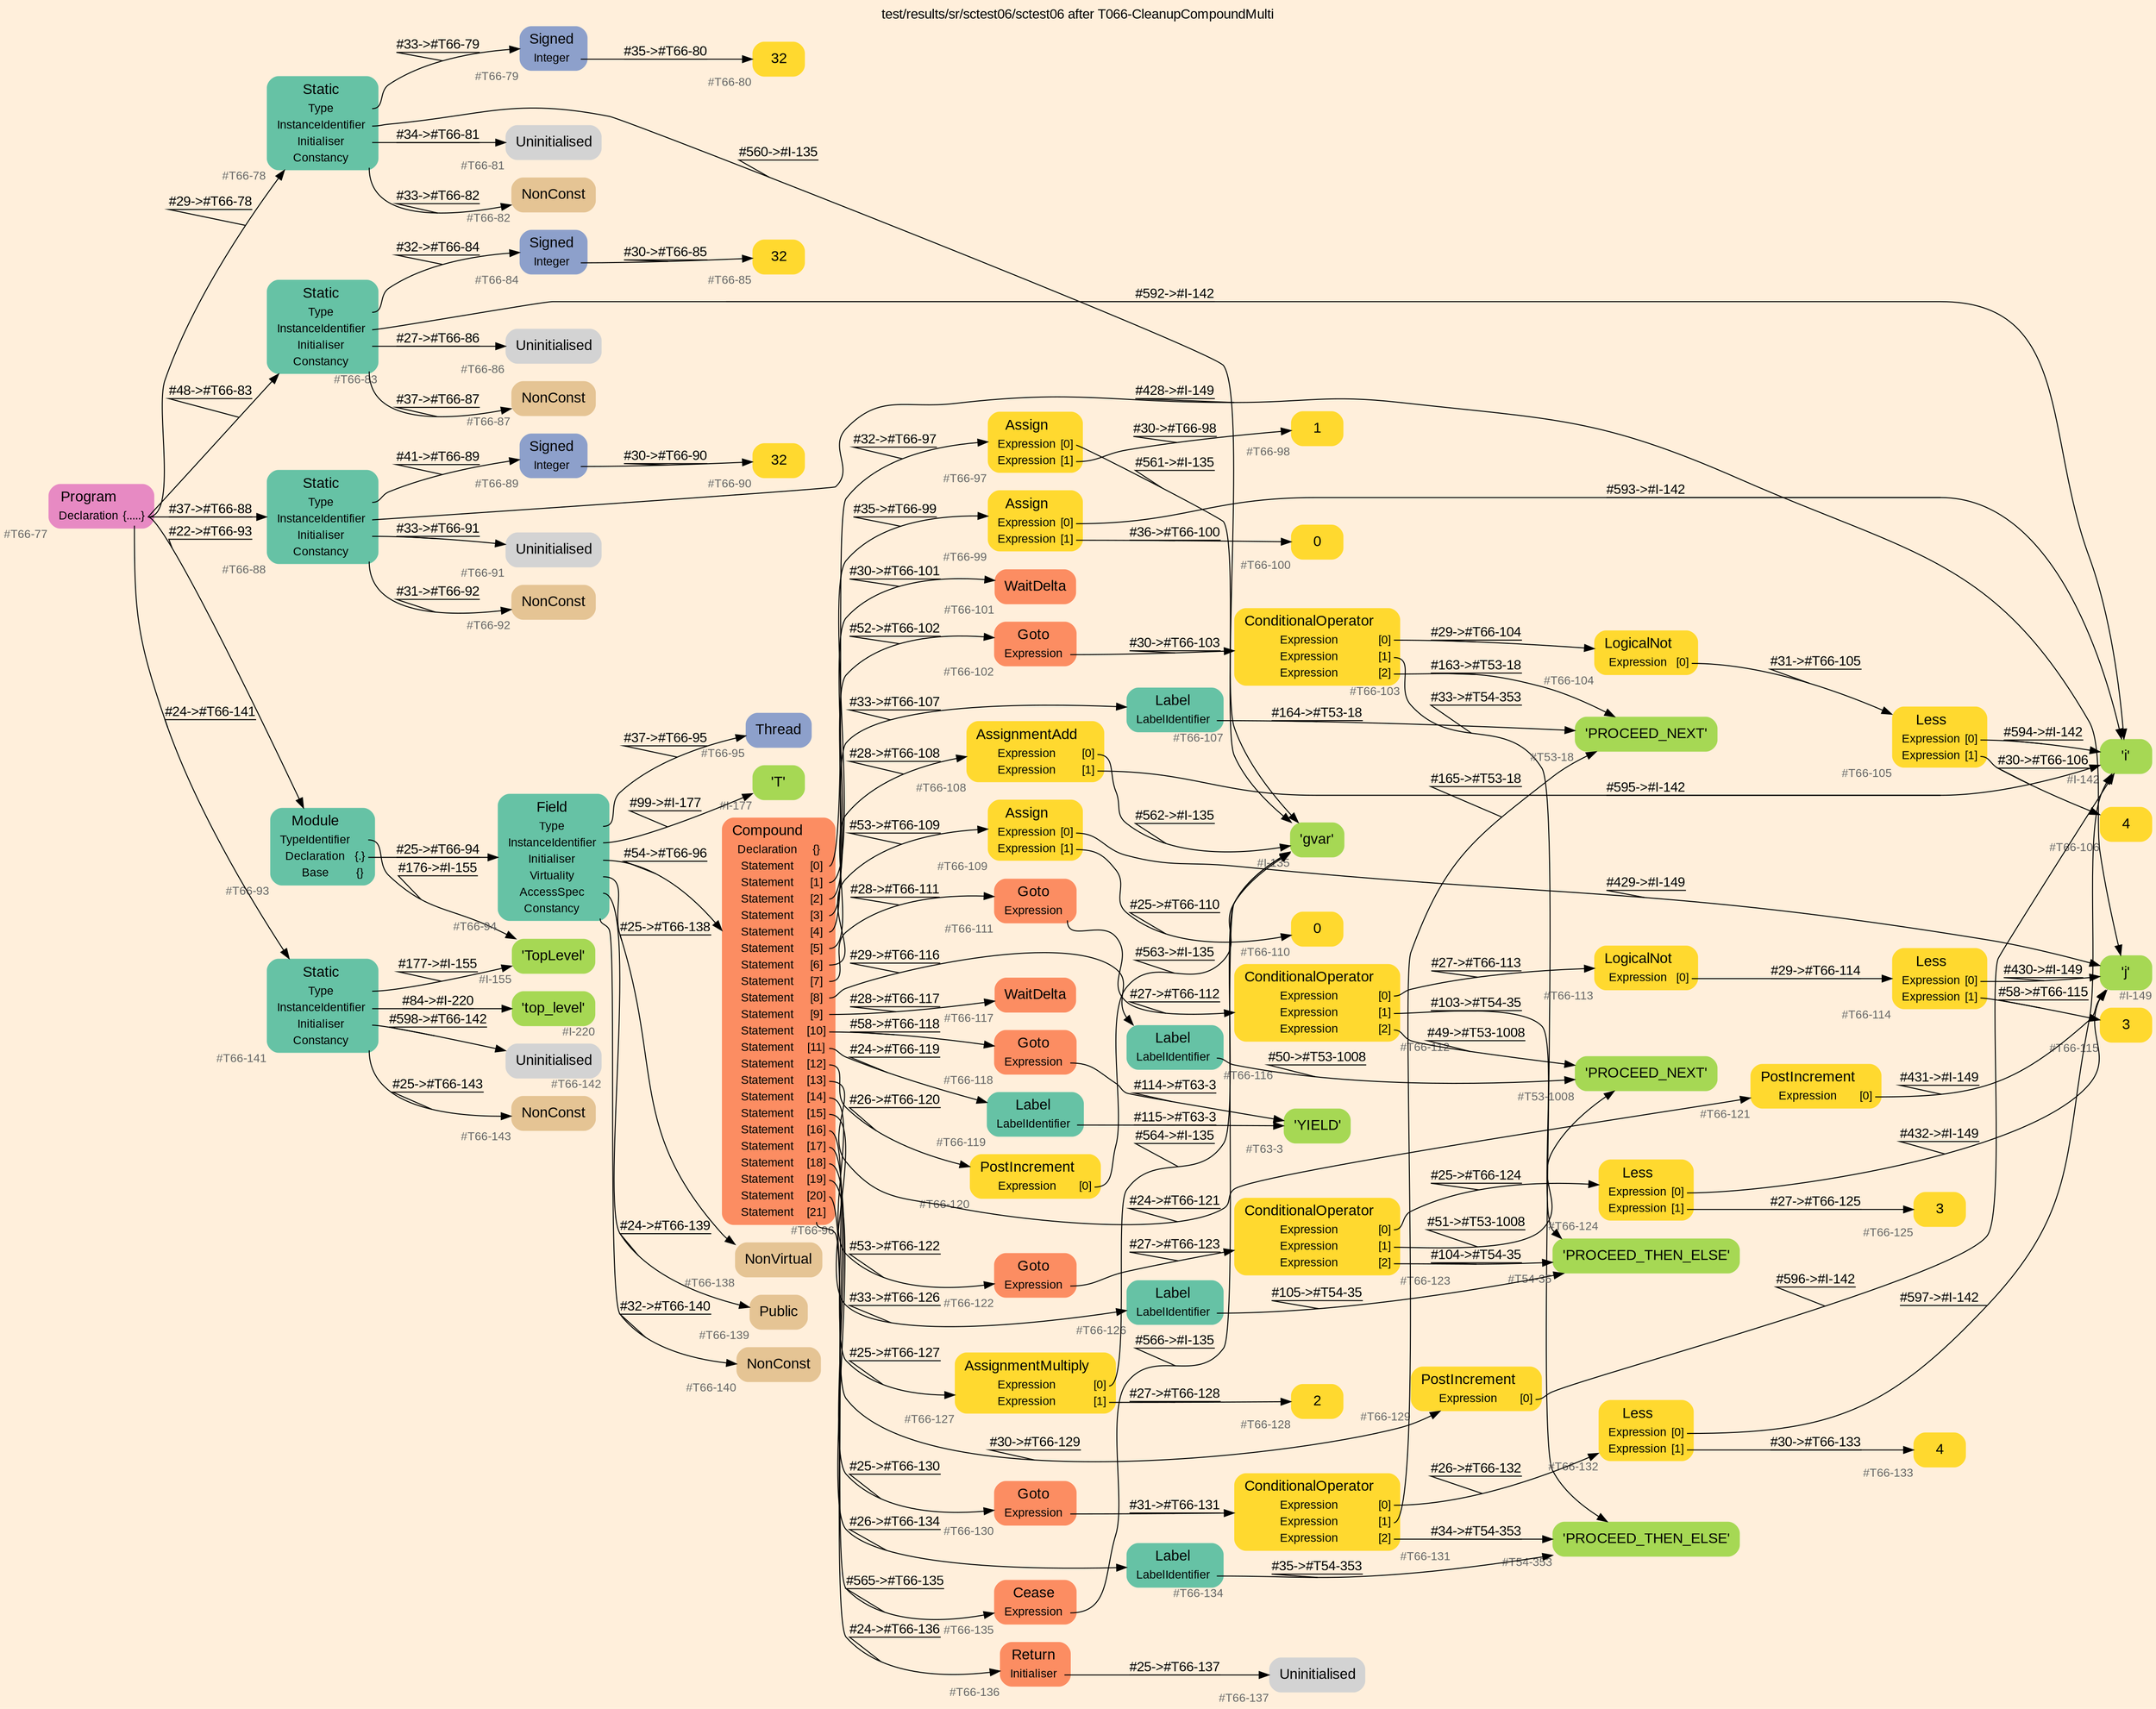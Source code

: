 digraph "test/results/sr/sctest06/sctest06 after T066-CleanupCompoundMulti" {
label = "test/results/sr/sctest06/sctest06 after T066-CleanupCompoundMulti"
labelloc = t
graph [
    rankdir = "LR"
    ranksep = 0.3
    bgcolor = antiquewhite1
    color = black
    fontcolor = black
    fontname = "Arial"
];
node [
    fontname = "Arial"
];
edge [
    fontname = "Arial"
];

// -------------------- node figure --------------------
// -------- block #T66-77 ----------
"#T66-77" [
    fillcolor = "/set28/4"
    xlabel = "#T66-77"
    fontsize = "12"
    fontcolor = grey40
    shape = "plaintext"
    label = <<TABLE BORDER="0" CELLBORDER="0" CELLSPACING="0">
     <TR><TD><FONT COLOR="black" POINT-SIZE="15">Program</FONT></TD></TR>
     <TR><TD><FONT COLOR="black" POINT-SIZE="12">Declaration</FONT></TD><TD PORT="port0"><FONT COLOR="black" POINT-SIZE="12">{.....}</FONT></TD></TR>
    </TABLE>>
    style = "rounded,filled"
];

// -------- block #T66-78 ----------
"#T66-78" [
    fillcolor = "/set28/1"
    xlabel = "#T66-78"
    fontsize = "12"
    fontcolor = grey40
    shape = "plaintext"
    label = <<TABLE BORDER="0" CELLBORDER="0" CELLSPACING="0">
     <TR><TD><FONT COLOR="black" POINT-SIZE="15">Static</FONT></TD></TR>
     <TR><TD><FONT COLOR="black" POINT-SIZE="12">Type</FONT></TD><TD PORT="port0"></TD></TR>
     <TR><TD><FONT COLOR="black" POINT-SIZE="12">InstanceIdentifier</FONT></TD><TD PORT="port1"></TD></TR>
     <TR><TD><FONT COLOR="black" POINT-SIZE="12">Initialiser</FONT></TD><TD PORT="port2"></TD></TR>
     <TR><TD><FONT COLOR="black" POINT-SIZE="12">Constancy</FONT></TD><TD PORT="port3"></TD></TR>
    </TABLE>>
    style = "rounded,filled"
];

// -------- block #T66-79 ----------
"#T66-79" [
    fillcolor = "/set28/3"
    xlabel = "#T66-79"
    fontsize = "12"
    fontcolor = grey40
    shape = "plaintext"
    label = <<TABLE BORDER="0" CELLBORDER="0" CELLSPACING="0">
     <TR><TD><FONT COLOR="black" POINT-SIZE="15">Signed</FONT></TD></TR>
     <TR><TD><FONT COLOR="black" POINT-SIZE="12">Integer</FONT></TD><TD PORT="port0"></TD></TR>
    </TABLE>>
    style = "rounded,filled"
];

// -------- block #T66-80 ----------
"#T66-80" [
    fillcolor = "/set28/6"
    xlabel = "#T66-80"
    fontsize = "12"
    fontcolor = grey40
    shape = "plaintext"
    label = <<TABLE BORDER="0" CELLBORDER="0" CELLSPACING="0">
     <TR><TD><FONT COLOR="black" POINT-SIZE="15">32</FONT></TD></TR>
    </TABLE>>
    style = "rounded,filled"
];

// -------- block #I-135 ----------
"#I-135" [
    fillcolor = "/set28/5"
    xlabel = "#I-135"
    fontsize = "12"
    fontcolor = grey40
    shape = "plaintext"
    label = <<TABLE BORDER="0" CELLBORDER="0" CELLSPACING="0">
     <TR><TD><FONT COLOR="black" POINT-SIZE="15">'gvar'</FONT></TD></TR>
    </TABLE>>
    style = "rounded,filled"
];

// -------- block #T66-81 ----------
"#T66-81" [
    xlabel = "#T66-81"
    fontsize = "12"
    fontcolor = grey40
    shape = "plaintext"
    label = <<TABLE BORDER="0" CELLBORDER="0" CELLSPACING="0">
     <TR><TD><FONT COLOR="black" POINT-SIZE="15">Uninitialised</FONT></TD></TR>
    </TABLE>>
    style = "rounded,filled"
];

// -------- block #T66-82 ----------
"#T66-82" [
    fillcolor = "/set28/7"
    xlabel = "#T66-82"
    fontsize = "12"
    fontcolor = grey40
    shape = "plaintext"
    label = <<TABLE BORDER="0" CELLBORDER="0" CELLSPACING="0">
     <TR><TD><FONT COLOR="black" POINT-SIZE="15">NonConst</FONT></TD></TR>
    </TABLE>>
    style = "rounded,filled"
];

// -------- block #T66-83 ----------
"#T66-83" [
    fillcolor = "/set28/1"
    xlabel = "#T66-83"
    fontsize = "12"
    fontcolor = grey40
    shape = "plaintext"
    label = <<TABLE BORDER="0" CELLBORDER="0" CELLSPACING="0">
     <TR><TD><FONT COLOR="black" POINT-SIZE="15">Static</FONT></TD></TR>
     <TR><TD><FONT COLOR="black" POINT-SIZE="12">Type</FONT></TD><TD PORT="port0"></TD></TR>
     <TR><TD><FONT COLOR="black" POINT-SIZE="12">InstanceIdentifier</FONT></TD><TD PORT="port1"></TD></TR>
     <TR><TD><FONT COLOR="black" POINT-SIZE="12">Initialiser</FONT></TD><TD PORT="port2"></TD></TR>
     <TR><TD><FONT COLOR="black" POINT-SIZE="12">Constancy</FONT></TD><TD PORT="port3"></TD></TR>
    </TABLE>>
    style = "rounded,filled"
];

// -------- block #T66-84 ----------
"#T66-84" [
    fillcolor = "/set28/3"
    xlabel = "#T66-84"
    fontsize = "12"
    fontcolor = grey40
    shape = "plaintext"
    label = <<TABLE BORDER="0" CELLBORDER="0" CELLSPACING="0">
     <TR><TD><FONT COLOR="black" POINT-SIZE="15">Signed</FONT></TD></TR>
     <TR><TD><FONT COLOR="black" POINT-SIZE="12">Integer</FONT></TD><TD PORT="port0"></TD></TR>
    </TABLE>>
    style = "rounded,filled"
];

// -------- block #T66-85 ----------
"#T66-85" [
    fillcolor = "/set28/6"
    xlabel = "#T66-85"
    fontsize = "12"
    fontcolor = grey40
    shape = "plaintext"
    label = <<TABLE BORDER="0" CELLBORDER="0" CELLSPACING="0">
     <TR><TD><FONT COLOR="black" POINT-SIZE="15">32</FONT></TD></TR>
    </TABLE>>
    style = "rounded,filled"
];

// -------- block #I-142 ----------
"#I-142" [
    fillcolor = "/set28/5"
    xlabel = "#I-142"
    fontsize = "12"
    fontcolor = grey40
    shape = "plaintext"
    label = <<TABLE BORDER="0" CELLBORDER="0" CELLSPACING="0">
     <TR><TD><FONT COLOR="black" POINT-SIZE="15">'i'</FONT></TD></TR>
    </TABLE>>
    style = "rounded,filled"
];

// -------- block #T66-86 ----------
"#T66-86" [
    xlabel = "#T66-86"
    fontsize = "12"
    fontcolor = grey40
    shape = "plaintext"
    label = <<TABLE BORDER="0" CELLBORDER="0" CELLSPACING="0">
     <TR><TD><FONT COLOR="black" POINT-SIZE="15">Uninitialised</FONT></TD></TR>
    </TABLE>>
    style = "rounded,filled"
];

// -------- block #T66-87 ----------
"#T66-87" [
    fillcolor = "/set28/7"
    xlabel = "#T66-87"
    fontsize = "12"
    fontcolor = grey40
    shape = "plaintext"
    label = <<TABLE BORDER="0" CELLBORDER="0" CELLSPACING="0">
     <TR><TD><FONT COLOR="black" POINT-SIZE="15">NonConst</FONT></TD></TR>
    </TABLE>>
    style = "rounded,filled"
];

// -------- block #T66-88 ----------
"#T66-88" [
    fillcolor = "/set28/1"
    xlabel = "#T66-88"
    fontsize = "12"
    fontcolor = grey40
    shape = "plaintext"
    label = <<TABLE BORDER="0" CELLBORDER="0" CELLSPACING="0">
     <TR><TD><FONT COLOR="black" POINT-SIZE="15">Static</FONT></TD></TR>
     <TR><TD><FONT COLOR="black" POINT-SIZE="12">Type</FONT></TD><TD PORT="port0"></TD></TR>
     <TR><TD><FONT COLOR="black" POINT-SIZE="12">InstanceIdentifier</FONT></TD><TD PORT="port1"></TD></TR>
     <TR><TD><FONT COLOR="black" POINT-SIZE="12">Initialiser</FONT></TD><TD PORT="port2"></TD></TR>
     <TR><TD><FONT COLOR="black" POINT-SIZE="12">Constancy</FONT></TD><TD PORT="port3"></TD></TR>
    </TABLE>>
    style = "rounded,filled"
];

// -------- block #T66-89 ----------
"#T66-89" [
    fillcolor = "/set28/3"
    xlabel = "#T66-89"
    fontsize = "12"
    fontcolor = grey40
    shape = "plaintext"
    label = <<TABLE BORDER="0" CELLBORDER="0" CELLSPACING="0">
     <TR><TD><FONT COLOR="black" POINT-SIZE="15">Signed</FONT></TD></TR>
     <TR><TD><FONT COLOR="black" POINT-SIZE="12">Integer</FONT></TD><TD PORT="port0"></TD></TR>
    </TABLE>>
    style = "rounded,filled"
];

// -------- block #T66-90 ----------
"#T66-90" [
    fillcolor = "/set28/6"
    xlabel = "#T66-90"
    fontsize = "12"
    fontcolor = grey40
    shape = "plaintext"
    label = <<TABLE BORDER="0" CELLBORDER="0" CELLSPACING="0">
     <TR><TD><FONT COLOR="black" POINT-SIZE="15">32</FONT></TD></TR>
    </TABLE>>
    style = "rounded,filled"
];

// -------- block #I-149 ----------
"#I-149" [
    fillcolor = "/set28/5"
    xlabel = "#I-149"
    fontsize = "12"
    fontcolor = grey40
    shape = "plaintext"
    label = <<TABLE BORDER="0" CELLBORDER="0" CELLSPACING="0">
     <TR><TD><FONT COLOR="black" POINT-SIZE="15">'j'</FONT></TD></TR>
    </TABLE>>
    style = "rounded,filled"
];

// -------- block #T66-91 ----------
"#T66-91" [
    xlabel = "#T66-91"
    fontsize = "12"
    fontcolor = grey40
    shape = "plaintext"
    label = <<TABLE BORDER="0" CELLBORDER="0" CELLSPACING="0">
     <TR><TD><FONT COLOR="black" POINT-SIZE="15">Uninitialised</FONT></TD></TR>
    </TABLE>>
    style = "rounded,filled"
];

// -------- block #T66-92 ----------
"#T66-92" [
    fillcolor = "/set28/7"
    xlabel = "#T66-92"
    fontsize = "12"
    fontcolor = grey40
    shape = "plaintext"
    label = <<TABLE BORDER="0" CELLBORDER="0" CELLSPACING="0">
     <TR><TD><FONT COLOR="black" POINT-SIZE="15">NonConst</FONT></TD></TR>
    </TABLE>>
    style = "rounded,filled"
];

// -------- block #T66-93 ----------
"#T66-93" [
    fillcolor = "/set28/1"
    xlabel = "#T66-93"
    fontsize = "12"
    fontcolor = grey40
    shape = "plaintext"
    label = <<TABLE BORDER="0" CELLBORDER="0" CELLSPACING="0">
     <TR><TD><FONT COLOR="black" POINT-SIZE="15">Module</FONT></TD></TR>
     <TR><TD><FONT COLOR="black" POINT-SIZE="12">TypeIdentifier</FONT></TD><TD PORT="port0"></TD></TR>
     <TR><TD><FONT COLOR="black" POINT-SIZE="12">Declaration</FONT></TD><TD PORT="port1"><FONT COLOR="black" POINT-SIZE="12">{.}</FONT></TD></TR>
     <TR><TD><FONT COLOR="black" POINT-SIZE="12">Base</FONT></TD><TD PORT="port2"><FONT COLOR="black" POINT-SIZE="12">{}</FONT></TD></TR>
    </TABLE>>
    style = "rounded,filled"
];

// -------- block #I-155 ----------
"#I-155" [
    fillcolor = "/set28/5"
    xlabel = "#I-155"
    fontsize = "12"
    fontcolor = grey40
    shape = "plaintext"
    label = <<TABLE BORDER="0" CELLBORDER="0" CELLSPACING="0">
     <TR><TD><FONT COLOR="black" POINT-SIZE="15">'TopLevel'</FONT></TD></TR>
    </TABLE>>
    style = "rounded,filled"
];

// -------- block #T66-94 ----------
"#T66-94" [
    fillcolor = "/set28/1"
    xlabel = "#T66-94"
    fontsize = "12"
    fontcolor = grey40
    shape = "plaintext"
    label = <<TABLE BORDER="0" CELLBORDER="0" CELLSPACING="0">
     <TR><TD><FONT COLOR="black" POINT-SIZE="15">Field</FONT></TD></TR>
     <TR><TD><FONT COLOR="black" POINT-SIZE="12">Type</FONT></TD><TD PORT="port0"></TD></TR>
     <TR><TD><FONT COLOR="black" POINT-SIZE="12">InstanceIdentifier</FONT></TD><TD PORT="port1"></TD></TR>
     <TR><TD><FONT COLOR="black" POINT-SIZE="12">Initialiser</FONT></TD><TD PORT="port2"></TD></TR>
     <TR><TD><FONT COLOR="black" POINT-SIZE="12">Virtuality</FONT></TD><TD PORT="port3"></TD></TR>
     <TR><TD><FONT COLOR="black" POINT-SIZE="12">AccessSpec</FONT></TD><TD PORT="port4"></TD></TR>
     <TR><TD><FONT COLOR="black" POINT-SIZE="12">Constancy</FONT></TD><TD PORT="port5"></TD></TR>
    </TABLE>>
    style = "rounded,filled"
];

// -------- block #T66-95 ----------
"#T66-95" [
    fillcolor = "/set28/3"
    xlabel = "#T66-95"
    fontsize = "12"
    fontcolor = grey40
    shape = "plaintext"
    label = <<TABLE BORDER="0" CELLBORDER="0" CELLSPACING="0">
     <TR><TD><FONT COLOR="black" POINT-SIZE="15">Thread</FONT></TD></TR>
    </TABLE>>
    style = "rounded,filled"
];

// -------- block #I-177 ----------
"#I-177" [
    fillcolor = "/set28/5"
    xlabel = "#I-177"
    fontsize = "12"
    fontcolor = grey40
    shape = "plaintext"
    label = <<TABLE BORDER="0" CELLBORDER="0" CELLSPACING="0">
     <TR><TD><FONT COLOR="black" POINT-SIZE="15">'T'</FONT></TD></TR>
    </TABLE>>
    style = "rounded,filled"
];

// -------- block #T66-96 ----------
"#T66-96" [
    fillcolor = "/set28/2"
    xlabel = "#T66-96"
    fontsize = "12"
    fontcolor = grey40
    shape = "plaintext"
    label = <<TABLE BORDER="0" CELLBORDER="0" CELLSPACING="0">
     <TR><TD><FONT COLOR="black" POINT-SIZE="15">Compound</FONT></TD></TR>
     <TR><TD><FONT COLOR="black" POINT-SIZE="12">Declaration</FONT></TD><TD PORT="port0"><FONT COLOR="black" POINT-SIZE="12">{}</FONT></TD></TR>
     <TR><TD><FONT COLOR="black" POINT-SIZE="12">Statement</FONT></TD><TD PORT="port1"><FONT COLOR="black" POINT-SIZE="12">[0]</FONT></TD></TR>
     <TR><TD><FONT COLOR="black" POINT-SIZE="12">Statement</FONT></TD><TD PORT="port2"><FONT COLOR="black" POINT-SIZE="12">[1]</FONT></TD></TR>
     <TR><TD><FONT COLOR="black" POINT-SIZE="12">Statement</FONT></TD><TD PORT="port3"><FONT COLOR="black" POINT-SIZE="12">[2]</FONT></TD></TR>
     <TR><TD><FONT COLOR="black" POINT-SIZE="12">Statement</FONT></TD><TD PORT="port4"><FONT COLOR="black" POINT-SIZE="12">[3]</FONT></TD></TR>
     <TR><TD><FONT COLOR="black" POINT-SIZE="12">Statement</FONT></TD><TD PORT="port5"><FONT COLOR="black" POINT-SIZE="12">[4]</FONT></TD></TR>
     <TR><TD><FONT COLOR="black" POINT-SIZE="12">Statement</FONT></TD><TD PORT="port6"><FONT COLOR="black" POINT-SIZE="12">[5]</FONT></TD></TR>
     <TR><TD><FONT COLOR="black" POINT-SIZE="12">Statement</FONT></TD><TD PORT="port7"><FONT COLOR="black" POINT-SIZE="12">[6]</FONT></TD></TR>
     <TR><TD><FONT COLOR="black" POINT-SIZE="12">Statement</FONT></TD><TD PORT="port8"><FONT COLOR="black" POINT-SIZE="12">[7]</FONT></TD></TR>
     <TR><TD><FONT COLOR="black" POINT-SIZE="12">Statement</FONT></TD><TD PORT="port9"><FONT COLOR="black" POINT-SIZE="12">[8]</FONT></TD></TR>
     <TR><TD><FONT COLOR="black" POINT-SIZE="12">Statement</FONT></TD><TD PORT="port10"><FONT COLOR="black" POINT-SIZE="12">[9]</FONT></TD></TR>
     <TR><TD><FONT COLOR="black" POINT-SIZE="12">Statement</FONT></TD><TD PORT="port11"><FONT COLOR="black" POINT-SIZE="12">[10]</FONT></TD></TR>
     <TR><TD><FONT COLOR="black" POINT-SIZE="12">Statement</FONT></TD><TD PORT="port12"><FONT COLOR="black" POINT-SIZE="12">[11]</FONT></TD></TR>
     <TR><TD><FONT COLOR="black" POINT-SIZE="12">Statement</FONT></TD><TD PORT="port13"><FONT COLOR="black" POINT-SIZE="12">[12]</FONT></TD></TR>
     <TR><TD><FONT COLOR="black" POINT-SIZE="12">Statement</FONT></TD><TD PORT="port14"><FONT COLOR="black" POINT-SIZE="12">[13]</FONT></TD></TR>
     <TR><TD><FONT COLOR="black" POINT-SIZE="12">Statement</FONT></TD><TD PORT="port15"><FONT COLOR="black" POINT-SIZE="12">[14]</FONT></TD></TR>
     <TR><TD><FONT COLOR="black" POINT-SIZE="12">Statement</FONT></TD><TD PORT="port16"><FONT COLOR="black" POINT-SIZE="12">[15]</FONT></TD></TR>
     <TR><TD><FONT COLOR="black" POINT-SIZE="12">Statement</FONT></TD><TD PORT="port17"><FONT COLOR="black" POINT-SIZE="12">[16]</FONT></TD></TR>
     <TR><TD><FONT COLOR="black" POINT-SIZE="12">Statement</FONT></TD><TD PORT="port18"><FONT COLOR="black" POINT-SIZE="12">[17]</FONT></TD></TR>
     <TR><TD><FONT COLOR="black" POINT-SIZE="12">Statement</FONT></TD><TD PORT="port19"><FONT COLOR="black" POINT-SIZE="12">[18]</FONT></TD></TR>
     <TR><TD><FONT COLOR="black" POINT-SIZE="12">Statement</FONT></TD><TD PORT="port20"><FONT COLOR="black" POINT-SIZE="12">[19]</FONT></TD></TR>
     <TR><TD><FONT COLOR="black" POINT-SIZE="12">Statement</FONT></TD><TD PORT="port21"><FONT COLOR="black" POINT-SIZE="12">[20]</FONT></TD></TR>
     <TR><TD><FONT COLOR="black" POINT-SIZE="12">Statement</FONT></TD><TD PORT="port22"><FONT COLOR="black" POINT-SIZE="12">[21]</FONT></TD></TR>
    </TABLE>>
    style = "rounded,filled"
];

// -------- block #T66-97 ----------
"#T66-97" [
    fillcolor = "/set28/6"
    xlabel = "#T66-97"
    fontsize = "12"
    fontcolor = grey40
    shape = "plaintext"
    label = <<TABLE BORDER="0" CELLBORDER="0" CELLSPACING="0">
     <TR><TD><FONT COLOR="black" POINT-SIZE="15">Assign</FONT></TD></TR>
     <TR><TD><FONT COLOR="black" POINT-SIZE="12">Expression</FONT></TD><TD PORT="port0"><FONT COLOR="black" POINT-SIZE="12">[0]</FONT></TD></TR>
     <TR><TD><FONT COLOR="black" POINT-SIZE="12">Expression</FONT></TD><TD PORT="port1"><FONT COLOR="black" POINT-SIZE="12">[1]</FONT></TD></TR>
    </TABLE>>
    style = "rounded,filled"
];

// -------- block #T66-98 ----------
"#T66-98" [
    fillcolor = "/set28/6"
    xlabel = "#T66-98"
    fontsize = "12"
    fontcolor = grey40
    shape = "plaintext"
    label = <<TABLE BORDER="0" CELLBORDER="0" CELLSPACING="0">
     <TR><TD><FONT COLOR="black" POINT-SIZE="15">1</FONT></TD></TR>
    </TABLE>>
    style = "rounded,filled"
];

// -------- block #T66-99 ----------
"#T66-99" [
    fillcolor = "/set28/6"
    xlabel = "#T66-99"
    fontsize = "12"
    fontcolor = grey40
    shape = "plaintext"
    label = <<TABLE BORDER="0" CELLBORDER="0" CELLSPACING="0">
     <TR><TD><FONT COLOR="black" POINT-SIZE="15">Assign</FONT></TD></TR>
     <TR><TD><FONT COLOR="black" POINT-SIZE="12">Expression</FONT></TD><TD PORT="port0"><FONT COLOR="black" POINT-SIZE="12">[0]</FONT></TD></TR>
     <TR><TD><FONT COLOR="black" POINT-SIZE="12">Expression</FONT></TD><TD PORT="port1"><FONT COLOR="black" POINT-SIZE="12">[1]</FONT></TD></TR>
    </TABLE>>
    style = "rounded,filled"
];

// -------- block #T66-100 ----------
"#T66-100" [
    fillcolor = "/set28/6"
    xlabel = "#T66-100"
    fontsize = "12"
    fontcolor = grey40
    shape = "plaintext"
    label = <<TABLE BORDER="0" CELLBORDER="0" CELLSPACING="0">
     <TR><TD><FONT COLOR="black" POINT-SIZE="15">0</FONT></TD></TR>
    </TABLE>>
    style = "rounded,filled"
];

// -------- block #T66-101 ----------
"#T66-101" [
    fillcolor = "/set28/2"
    xlabel = "#T66-101"
    fontsize = "12"
    fontcolor = grey40
    shape = "plaintext"
    label = <<TABLE BORDER="0" CELLBORDER="0" CELLSPACING="0">
     <TR><TD><FONT COLOR="black" POINT-SIZE="15">WaitDelta</FONT></TD></TR>
    </TABLE>>
    style = "rounded,filled"
];

// -------- block #T66-102 ----------
"#T66-102" [
    fillcolor = "/set28/2"
    xlabel = "#T66-102"
    fontsize = "12"
    fontcolor = grey40
    shape = "plaintext"
    label = <<TABLE BORDER="0" CELLBORDER="0" CELLSPACING="0">
     <TR><TD><FONT COLOR="black" POINT-SIZE="15">Goto</FONT></TD></TR>
     <TR><TD><FONT COLOR="black" POINT-SIZE="12">Expression</FONT></TD><TD PORT="port0"></TD></TR>
    </TABLE>>
    style = "rounded,filled"
];

// -------- block #T66-103 ----------
"#T66-103" [
    fillcolor = "/set28/6"
    xlabel = "#T66-103"
    fontsize = "12"
    fontcolor = grey40
    shape = "plaintext"
    label = <<TABLE BORDER="0" CELLBORDER="0" CELLSPACING="0">
     <TR><TD><FONT COLOR="black" POINT-SIZE="15">ConditionalOperator</FONT></TD></TR>
     <TR><TD><FONT COLOR="black" POINT-SIZE="12">Expression</FONT></TD><TD PORT="port0"><FONT COLOR="black" POINT-SIZE="12">[0]</FONT></TD></TR>
     <TR><TD><FONT COLOR="black" POINT-SIZE="12">Expression</FONT></TD><TD PORT="port1"><FONT COLOR="black" POINT-SIZE="12">[1]</FONT></TD></TR>
     <TR><TD><FONT COLOR="black" POINT-SIZE="12">Expression</FONT></TD><TD PORT="port2"><FONT COLOR="black" POINT-SIZE="12">[2]</FONT></TD></TR>
    </TABLE>>
    style = "rounded,filled"
];

// -------- block #T66-104 ----------
"#T66-104" [
    fillcolor = "/set28/6"
    xlabel = "#T66-104"
    fontsize = "12"
    fontcolor = grey40
    shape = "plaintext"
    label = <<TABLE BORDER="0" CELLBORDER="0" CELLSPACING="0">
     <TR><TD><FONT COLOR="black" POINT-SIZE="15">LogicalNot</FONT></TD></TR>
     <TR><TD><FONT COLOR="black" POINT-SIZE="12">Expression</FONT></TD><TD PORT="port0"><FONT COLOR="black" POINT-SIZE="12">[0]</FONT></TD></TR>
    </TABLE>>
    style = "rounded,filled"
];

// -------- block #T66-105 ----------
"#T66-105" [
    fillcolor = "/set28/6"
    xlabel = "#T66-105"
    fontsize = "12"
    fontcolor = grey40
    shape = "plaintext"
    label = <<TABLE BORDER="0" CELLBORDER="0" CELLSPACING="0">
     <TR><TD><FONT COLOR="black" POINT-SIZE="15">Less</FONT></TD></TR>
     <TR><TD><FONT COLOR="black" POINT-SIZE="12">Expression</FONT></TD><TD PORT="port0"><FONT COLOR="black" POINT-SIZE="12">[0]</FONT></TD></TR>
     <TR><TD><FONT COLOR="black" POINT-SIZE="12">Expression</FONT></TD><TD PORT="port1"><FONT COLOR="black" POINT-SIZE="12">[1]</FONT></TD></TR>
    </TABLE>>
    style = "rounded,filled"
];

// -------- block #T66-106 ----------
"#T66-106" [
    fillcolor = "/set28/6"
    xlabel = "#T66-106"
    fontsize = "12"
    fontcolor = grey40
    shape = "plaintext"
    label = <<TABLE BORDER="0" CELLBORDER="0" CELLSPACING="0">
     <TR><TD><FONT COLOR="black" POINT-SIZE="15">4</FONT></TD></TR>
    </TABLE>>
    style = "rounded,filled"
];

// -------- block #T54-353 ----------
"#T54-353" [
    fillcolor = "/set28/5"
    xlabel = "#T54-353"
    fontsize = "12"
    fontcolor = grey40
    shape = "plaintext"
    label = <<TABLE BORDER="0" CELLBORDER="0" CELLSPACING="0">
     <TR><TD><FONT COLOR="black" POINT-SIZE="15">'PROCEED_THEN_ELSE'</FONT></TD></TR>
    </TABLE>>
    style = "rounded,filled"
];

// -------- block #T53-18 ----------
"#T53-18" [
    fillcolor = "/set28/5"
    xlabel = "#T53-18"
    fontsize = "12"
    fontcolor = grey40
    shape = "plaintext"
    label = <<TABLE BORDER="0" CELLBORDER="0" CELLSPACING="0">
     <TR><TD><FONT COLOR="black" POINT-SIZE="15">'PROCEED_NEXT'</FONT></TD></TR>
    </TABLE>>
    style = "rounded,filled"
];

// -------- block #T66-107 ----------
"#T66-107" [
    fillcolor = "/set28/1"
    xlabel = "#T66-107"
    fontsize = "12"
    fontcolor = grey40
    shape = "plaintext"
    label = <<TABLE BORDER="0" CELLBORDER="0" CELLSPACING="0">
     <TR><TD><FONT COLOR="black" POINT-SIZE="15">Label</FONT></TD></TR>
     <TR><TD><FONT COLOR="black" POINT-SIZE="12">LabelIdentifier</FONT></TD><TD PORT="port0"></TD></TR>
    </TABLE>>
    style = "rounded,filled"
];

// -------- block #T66-108 ----------
"#T66-108" [
    fillcolor = "/set28/6"
    xlabel = "#T66-108"
    fontsize = "12"
    fontcolor = grey40
    shape = "plaintext"
    label = <<TABLE BORDER="0" CELLBORDER="0" CELLSPACING="0">
     <TR><TD><FONT COLOR="black" POINT-SIZE="15">AssignmentAdd</FONT></TD></TR>
     <TR><TD><FONT COLOR="black" POINT-SIZE="12">Expression</FONT></TD><TD PORT="port0"><FONT COLOR="black" POINT-SIZE="12">[0]</FONT></TD></TR>
     <TR><TD><FONT COLOR="black" POINT-SIZE="12">Expression</FONT></TD><TD PORT="port1"><FONT COLOR="black" POINT-SIZE="12">[1]</FONT></TD></TR>
    </TABLE>>
    style = "rounded,filled"
];

// -------- block #T66-109 ----------
"#T66-109" [
    fillcolor = "/set28/6"
    xlabel = "#T66-109"
    fontsize = "12"
    fontcolor = grey40
    shape = "plaintext"
    label = <<TABLE BORDER="0" CELLBORDER="0" CELLSPACING="0">
     <TR><TD><FONT COLOR="black" POINT-SIZE="15">Assign</FONT></TD></TR>
     <TR><TD><FONT COLOR="black" POINT-SIZE="12">Expression</FONT></TD><TD PORT="port0"><FONT COLOR="black" POINT-SIZE="12">[0]</FONT></TD></TR>
     <TR><TD><FONT COLOR="black" POINT-SIZE="12">Expression</FONT></TD><TD PORT="port1"><FONT COLOR="black" POINT-SIZE="12">[1]</FONT></TD></TR>
    </TABLE>>
    style = "rounded,filled"
];

// -------- block #T66-110 ----------
"#T66-110" [
    fillcolor = "/set28/6"
    xlabel = "#T66-110"
    fontsize = "12"
    fontcolor = grey40
    shape = "plaintext"
    label = <<TABLE BORDER="0" CELLBORDER="0" CELLSPACING="0">
     <TR><TD><FONT COLOR="black" POINT-SIZE="15">0</FONT></TD></TR>
    </TABLE>>
    style = "rounded,filled"
];

// -------- block #T66-111 ----------
"#T66-111" [
    fillcolor = "/set28/2"
    xlabel = "#T66-111"
    fontsize = "12"
    fontcolor = grey40
    shape = "plaintext"
    label = <<TABLE BORDER="0" CELLBORDER="0" CELLSPACING="0">
     <TR><TD><FONT COLOR="black" POINT-SIZE="15">Goto</FONT></TD></TR>
     <TR><TD><FONT COLOR="black" POINT-SIZE="12">Expression</FONT></TD><TD PORT="port0"></TD></TR>
    </TABLE>>
    style = "rounded,filled"
];

// -------- block #T66-112 ----------
"#T66-112" [
    fillcolor = "/set28/6"
    xlabel = "#T66-112"
    fontsize = "12"
    fontcolor = grey40
    shape = "plaintext"
    label = <<TABLE BORDER="0" CELLBORDER="0" CELLSPACING="0">
     <TR><TD><FONT COLOR="black" POINT-SIZE="15">ConditionalOperator</FONT></TD></TR>
     <TR><TD><FONT COLOR="black" POINT-SIZE="12">Expression</FONT></TD><TD PORT="port0"><FONT COLOR="black" POINT-SIZE="12">[0]</FONT></TD></TR>
     <TR><TD><FONT COLOR="black" POINT-SIZE="12">Expression</FONT></TD><TD PORT="port1"><FONT COLOR="black" POINT-SIZE="12">[1]</FONT></TD></TR>
     <TR><TD><FONT COLOR="black" POINT-SIZE="12">Expression</FONT></TD><TD PORT="port2"><FONT COLOR="black" POINT-SIZE="12">[2]</FONT></TD></TR>
    </TABLE>>
    style = "rounded,filled"
];

// -------- block #T66-113 ----------
"#T66-113" [
    fillcolor = "/set28/6"
    xlabel = "#T66-113"
    fontsize = "12"
    fontcolor = grey40
    shape = "plaintext"
    label = <<TABLE BORDER="0" CELLBORDER="0" CELLSPACING="0">
     <TR><TD><FONT COLOR="black" POINT-SIZE="15">LogicalNot</FONT></TD></TR>
     <TR><TD><FONT COLOR="black" POINT-SIZE="12">Expression</FONT></TD><TD PORT="port0"><FONT COLOR="black" POINT-SIZE="12">[0]</FONT></TD></TR>
    </TABLE>>
    style = "rounded,filled"
];

// -------- block #T66-114 ----------
"#T66-114" [
    fillcolor = "/set28/6"
    xlabel = "#T66-114"
    fontsize = "12"
    fontcolor = grey40
    shape = "plaintext"
    label = <<TABLE BORDER="0" CELLBORDER="0" CELLSPACING="0">
     <TR><TD><FONT COLOR="black" POINT-SIZE="15">Less</FONT></TD></TR>
     <TR><TD><FONT COLOR="black" POINT-SIZE="12">Expression</FONT></TD><TD PORT="port0"><FONT COLOR="black" POINT-SIZE="12">[0]</FONT></TD></TR>
     <TR><TD><FONT COLOR="black" POINT-SIZE="12">Expression</FONT></TD><TD PORT="port1"><FONT COLOR="black" POINT-SIZE="12">[1]</FONT></TD></TR>
    </TABLE>>
    style = "rounded,filled"
];

// -------- block #T66-115 ----------
"#T66-115" [
    fillcolor = "/set28/6"
    xlabel = "#T66-115"
    fontsize = "12"
    fontcolor = grey40
    shape = "plaintext"
    label = <<TABLE BORDER="0" CELLBORDER="0" CELLSPACING="0">
     <TR><TD><FONT COLOR="black" POINT-SIZE="15">3</FONT></TD></TR>
    </TABLE>>
    style = "rounded,filled"
];

// -------- block #T54-35 ----------
"#T54-35" [
    fillcolor = "/set28/5"
    xlabel = "#T54-35"
    fontsize = "12"
    fontcolor = grey40
    shape = "plaintext"
    label = <<TABLE BORDER="0" CELLBORDER="0" CELLSPACING="0">
     <TR><TD><FONT COLOR="black" POINT-SIZE="15">'PROCEED_THEN_ELSE'</FONT></TD></TR>
    </TABLE>>
    style = "rounded,filled"
];

// -------- block #T53-1008 ----------
"#T53-1008" [
    fillcolor = "/set28/5"
    xlabel = "#T53-1008"
    fontsize = "12"
    fontcolor = grey40
    shape = "plaintext"
    label = <<TABLE BORDER="0" CELLBORDER="0" CELLSPACING="0">
     <TR><TD><FONT COLOR="black" POINT-SIZE="15">'PROCEED_NEXT'</FONT></TD></TR>
    </TABLE>>
    style = "rounded,filled"
];

// -------- block #T66-116 ----------
"#T66-116" [
    fillcolor = "/set28/1"
    xlabel = "#T66-116"
    fontsize = "12"
    fontcolor = grey40
    shape = "plaintext"
    label = <<TABLE BORDER="0" CELLBORDER="0" CELLSPACING="0">
     <TR><TD><FONT COLOR="black" POINT-SIZE="15">Label</FONT></TD></TR>
     <TR><TD><FONT COLOR="black" POINT-SIZE="12">LabelIdentifier</FONT></TD><TD PORT="port0"></TD></TR>
    </TABLE>>
    style = "rounded,filled"
];

// -------- block #T66-117 ----------
"#T66-117" [
    fillcolor = "/set28/2"
    xlabel = "#T66-117"
    fontsize = "12"
    fontcolor = grey40
    shape = "plaintext"
    label = <<TABLE BORDER="0" CELLBORDER="0" CELLSPACING="0">
     <TR><TD><FONT COLOR="black" POINT-SIZE="15">WaitDelta</FONT></TD></TR>
    </TABLE>>
    style = "rounded,filled"
];

// -------- block #T66-118 ----------
"#T66-118" [
    fillcolor = "/set28/2"
    xlabel = "#T66-118"
    fontsize = "12"
    fontcolor = grey40
    shape = "plaintext"
    label = <<TABLE BORDER="0" CELLBORDER="0" CELLSPACING="0">
     <TR><TD><FONT COLOR="black" POINT-SIZE="15">Goto</FONT></TD></TR>
     <TR><TD><FONT COLOR="black" POINT-SIZE="12">Expression</FONT></TD><TD PORT="port0"></TD></TR>
    </TABLE>>
    style = "rounded,filled"
];

// -------- block #T63-3 ----------
"#T63-3" [
    fillcolor = "/set28/5"
    xlabel = "#T63-3"
    fontsize = "12"
    fontcolor = grey40
    shape = "plaintext"
    label = <<TABLE BORDER="0" CELLBORDER="0" CELLSPACING="0">
     <TR><TD><FONT COLOR="black" POINT-SIZE="15">'YIELD'</FONT></TD></TR>
    </TABLE>>
    style = "rounded,filled"
];

// -------- block #T66-119 ----------
"#T66-119" [
    fillcolor = "/set28/1"
    xlabel = "#T66-119"
    fontsize = "12"
    fontcolor = grey40
    shape = "plaintext"
    label = <<TABLE BORDER="0" CELLBORDER="0" CELLSPACING="0">
     <TR><TD><FONT COLOR="black" POINT-SIZE="15">Label</FONT></TD></TR>
     <TR><TD><FONT COLOR="black" POINT-SIZE="12">LabelIdentifier</FONT></TD><TD PORT="port0"></TD></TR>
    </TABLE>>
    style = "rounded,filled"
];

// -------- block #T66-120 ----------
"#T66-120" [
    fillcolor = "/set28/6"
    xlabel = "#T66-120"
    fontsize = "12"
    fontcolor = grey40
    shape = "plaintext"
    label = <<TABLE BORDER="0" CELLBORDER="0" CELLSPACING="0">
     <TR><TD><FONT COLOR="black" POINT-SIZE="15">PostIncrement</FONT></TD></TR>
     <TR><TD><FONT COLOR="black" POINT-SIZE="12">Expression</FONT></TD><TD PORT="port0"><FONT COLOR="black" POINT-SIZE="12">[0]</FONT></TD></TR>
    </TABLE>>
    style = "rounded,filled"
];

// -------- block #T66-121 ----------
"#T66-121" [
    fillcolor = "/set28/6"
    xlabel = "#T66-121"
    fontsize = "12"
    fontcolor = grey40
    shape = "plaintext"
    label = <<TABLE BORDER="0" CELLBORDER="0" CELLSPACING="0">
     <TR><TD><FONT COLOR="black" POINT-SIZE="15">PostIncrement</FONT></TD></TR>
     <TR><TD><FONT COLOR="black" POINT-SIZE="12">Expression</FONT></TD><TD PORT="port0"><FONT COLOR="black" POINT-SIZE="12">[0]</FONT></TD></TR>
    </TABLE>>
    style = "rounded,filled"
];

// -------- block #T66-122 ----------
"#T66-122" [
    fillcolor = "/set28/2"
    xlabel = "#T66-122"
    fontsize = "12"
    fontcolor = grey40
    shape = "plaintext"
    label = <<TABLE BORDER="0" CELLBORDER="0" CELLSPACING="0">
     <TR><TD><FONT COLOR="black" POINT-SIZE="15">Goto</FONT></TD></TR>
     <TR><TD><FONT COLOR="black" POINT-SIZE="12">Expression</FONT></TD><TD PORT="port0"></TD></TR>
    </TABLE>>
    style = "rounded,filled"
];

// -------- block #T66-123 ----------
"#T66-123" [
    fillcolor = "/set28/6"
    xlabel = "#T66-123"
    fontsize = "12"
    fontcolor = grey40
    shape = "plaintext"
    label = <<TABLE BORDER="0" CELLBORDER="0" CELLSPACING="0">
     <TR><TD><FONT COLOR="black" POINT-SIZE="15">ConditionalOperator</FONT></TD></TR>
     <TR><TD><FONT COLOR="black" POINT-SIZE="12">Expression</FONT></TD><TD PORT="port0"><FONT COLOR="black" POINT-SIZE="12">[0]</FONT></TD></TR>
     <TR><TD><FONT COLOR="black" POINT-SIZE="12">Expression</FONT></TD><TD PORT="port1"><FONT COLOR="black" POINT-SIZE="12">[1]</FONT></TD></TR>
     <TR><TD><FONT COLOR="black" POINT-SIZE="12">Expression</FONT></TD><TD PORT="port2"><FONT COLOR="black" POINT-SIZE="12">[2]</FONT></TD></TR>
    </TABLE>>
    style = "rounded,filled"
];

// -------- block #T66-124 ----------
"#T66-124" [
    fillcolor = "/set28/6"
    xlabel = "#T66-124"
    fontsize = "12"
    fontcolor = grey40
    shape = "plaintext"
    label = <<TABLE BORDER="0" CELLBORDER="0" CELLSPACING="0">
     <TR><TD><FONT COLOR="black" POINT-SIZE="15">Less</FONT></TD></TR>
     <TR><TD><FONT COLOR="black" POINT-SIZE="12">Expression</FONT></TD><TD PORT="port0"><FONT COLOR="black" POINT-SIZE="12">[0]</FONT></TD></TR>
     <TR><TD><FONT COLOR="black" POINT-SIZE="12">Expression</FONT></TD><TD PORT="port1"><FONT COLOR="black" POINT-SIZE="12">[1]</FONT></TD></TR>
    </TABLE>>
    style = "rounded,filled"
];

// -------- block #T66-125 ----------
"#T66-125" [
    fillcolor = "/set28/6"
    xlabel = "#T66-125"
    fontsize = "12"
    fontcolor = grey40
    shape = "plaintext"
    label = <<TABLE BORDER="0" CELLBORDER="0" CELLSPACING="0">
     <TR><TD><FONT COLOR="black" POINT-SIZE="15">3</FONT></TD></TR>
    </TABLE>>
    style = "rounded,filled"
];

// -------- block #T66-126 ----------
"#T66-126" [
    fillcolor = "/set28/1"
    xlabel = "#T66-126"
    fontsize = "12"
    fontcolor = grey40
    shape = "plaintext"
    label = <<TABLE BORDER="0" CELLBORDER="0" CELLSPACING="0">
     <TR><TD><FONT COLOR="black" POINT-SIZE="15">Label</FONT></TD></TR>
     <TR><TD><FONT COLOR="black" POINT-SIZE="12">LabelIdentifier</FONT></TD><TD PORT="port0"></TD></TR>
    </TABLE>>
    style = "rounded,filled"
];

// -------- block #T66-127 ----------
"#T66-127" [
    fillcolor = "/set28/6"
    xlabel = "#T66-127"
    fontsize = "12"
    fontcolor = grey40
    shape = "plaintext"
    label = <<TABLE BORDER="0" CELLBORDER="0" CELLSPACING="0">
     <TR><TD><FONT COLOR="black" POINT-SIZE="15">AssignmentMultiply</FONT></TD></TR>
     <TR><TD><FONT COLOR="black" POINT-SIZE="12">Expression</FONT></TD><TD PORT="port0"><FONT COLOR="black" POINT-SIZE="12">[0]</FONT></TD></TR>
     <TR><TD><FONT COLOR="black" POINT-SIZE="12">Expression</FONT></TD><TD PORT="port1"><FONT COLOR="black" POINT-SIZE="12">[1]</FONT></TD></TR>
    </TABLE>>
    style = "rounded,filled"
];

// -------- block #T66-128 ----------
"#T66-128" [
    fillcolor = "/set28/6"
    xlabel = "#T66-128"
    fontsize = "12"
    fontcolor = grey40
    shape = "plaintext"
    label = <<TABLE BORDER="0" CELLBORDER="0" CELLSPACING="0">
     <TR><TD><FONT COLOR="black" POINT-SIZE="15">2</FONT></TD></TR>
    </TABLE>>
    style = "rounded,filled"
];

// -------- block #T66-129 ----------
"#T66-129" [
    fillcolor = "/set28/6"
    xlabel = "#T66-129"
    fontsize = "12"
    fontcolor = grey40
    shape = "plaintext"
    label = <<TABLE BORDER="0" CELLBORDER="0" CELLSPACING="0">
     <TR><TD><FONT COLOR="black" POINT-SIZE="15">PostIncrement</FONT></TD></TR>
     <TR><TD><FONT COLOR="black" POINT-SIZE="12">Expression</FONT></TD><TD PORT="port0"><FONT COLOR="black" POINT-SIZE="12">[0]</FONT></TD></TR>
    </TABLE>>
    style = "rounded,filled"
];

// -------- block #T66-130 ----------
"#T66-130" [
    fillcolor = "/set28/2"
    xlabel = "#T66-130"
    fontsize = "12"
    fontcolor = grey40
    shape = "plaintext"
    label = <<TABLE BORDER="0" CELLBORDER="0" CELLSPACING="0">
     <TR><TD><FONT COLOR="black" POINT-SIZE="15">Goto</FONT></TD></TR>
     <TR><TD><FONT COLOR="black" POINT-SIZE="12">Expression</FONT></TD><TD PORT="port0"></TD></TR>
    </TABLE>>
    style = "rounded,filled"
];

// -------- block #T66-131 ----------
"#T66-131" [
    fillcolor = "/set28/6"
    xlabel = "#T66-131"
    fontsize = "12"
    fontcolor = grey40
    shape = "plaintext"
    label = <<TABLE BORDER="0" CELLBORDER="0" CELLSPACING="0">
     <TR><TD><FONT COLOR="black" POINT-SIZE="15">ConditionalOperator</FONT></TD></TR>
     <TR><TD><FONT COLOR="black" POINT-SIZE="12">Expression</FONT></TD><TD PORT="port0"><FONT COLOR="black" POINT-SIZE="12">[0]</FONT></TD></TR>
     <TR><TD><FONT COLOR="black" POINT-SIZE="12">Expression</FONT></TD><TD PORT="port1"><FONT COLOR="black" POINT-SIZE="12">[1]</FONT></TD></TR>
     <TR><TD><FONT COLOR="black" POINT-SIZE="12">Expression</FONT></TD><TD PORT="port2"><FONT COLOR="black" POINT-SIZE="12">[2]</FONT></TD></TR>
    </TABLE>>
    style = "rounded,filled"
];

// -------- block #T66-132 ----------
"#T66-132" [
    fillcolor = "/set28/6"
    xlabel = "#T66-132"
    fontsize = "12"
    fontcolor = grey40
    shape = "plaintext"
    label = <<TABLE BORDER="0" CELLBORDER="0" CELLSPACING="0">
     <TR><TD><FONT COLOR="black" POINT-SIZE="15">Less</FONT></TD></TR>
     <TR><TD><FONT COLOR="black" POINT-SIZE="12">Expression</FONT></TD><TD PORT="port0"><FONT COLOR="black" POINT-SIZE="12">[0]</FONT></TD></TR>
     <TR><TD><FONT COLOR="black" POINT-SIZE="12">Expression</FONT></TD><TD PORT="port1"><FONT COLOR="black" POINT-SIZE="12">[1]</FONT></TD></TR>
    </TABLE>>
    style = "rounded,filled"
];

// -------- block #T66-133 ----------
"#T66-133" [
    fillcolor = "/set28/6"
    xlabel = "#T66-133"
    fontsize = "12"
    fontcolor = grey40
    shape = "plaintext"
    label = <<TABLE BORDER="0" CELLBORDER="0" CELLSPACING="0">
     <TR><TD><FONT COLOR="black" POINT-SIZE="15">4</FONT></TD></TR>
    </TABLE>>
    style = "rounded,filled"
];

// -------- block #T66-134 ----------
"#T66-134" [
    fillcolor = "/set28/1"
    xlabel = "#T66-134"
    fontsize = "12"
    fontcolor = grey40
    shape = "plaintext"
    label = <<TABLE BORDER="0" CELLBORDER="0" CELLSPACING="0">
     <TR><TD><FONT COLOR="black" POINT-SIZE="15">Label</FONT></TD></TR>
     <TR><TD><FONT COLOR="black" POINT-SIZE="12">LabelIdentifier</FONT></TD><TD PORT="port0"></TD></TR>
    </TABLE>>
    style = "rounded,filled"
];

// -------- block #T66-135 ----------
"#T66-135" [
    fillcolor = "/set28/2"
    xlabel = "#T66-135"
    fontsize = "12"
    fontcolor = grey40
    shape = "plaintext"
    label = <<TABLE BORDER="0" CELLBORDER="0" CELLSPACING="0">
     <TR><TD><FONT COLOR="black" POINT-SIZE="15">Cease</FONT></TD></TR>
     <TR><TD><FONT COLOR="black" POINT-SIZE="12">Expression</FONT></TD><TD PORT="port0"></TD></TR>
    </TABLE>>
    style = "rounded,filled"
];

// -------- block #T66-136 ----------
"#T66-136" [
    fillcolor = "/set28/2"
    xlabel = "#T66-136"
    fontsize = "12"
    fontcolor = grey40
    shape = "plaintext"
    label = <<TABLE BORDER="0" CELLBORDER="0" CELLSPACING="0">
     <TR><TD><FONT COLOR="black" POINT-SIZE="15">Return</FONT></TD></TR>
     <TR><TD><FONT COLOR="black" POINT-SIZE="12">Initialiser</FONT></TD><TD PORT="port0"></TD></TR>
    </TABLE>>
    style = "rounded,filled"
];

// -------- block #T66-137 ----------
"#T66-137" [
    xlabel = "#T66-137"
    fontsize = "12"
    fontcolor = grey40
    shape = "plaintext"
    label = <<TABLE BORDER="0" CELLBORDER="0" CELLSPACING="0">
     <TR><TD><FONT COLOR="black" POINT-SIZE="15">Uninitialised</FONT></TD></TR>
    </TABLE>>
    style = "rounded,filled"
];

// -------- block #T66-138 ----------
"#T66-138" [
    fillcolor = "/set28/7"
    xlabel = "#T66-138"
    fontsize = "12"
    fontcolor = grey40
    shape = "plaintext"
    label = <<TABLE BORDER="0" CELLBORDER="0" CELLSPACING="0">
     <TR><TD><FONT COLOR="black" POINT-SIZE="15">NonVirtual</FONT></TD></TR>
    </TABLE>>
    style = "rounded,filled"
];

// -------- block #T66-139 ----------
"#T66-139" [
    fillcolor = "/set28/7"
    xlabel = "#T66-139"
    fontsize = "12"
    fontcolor = grey40
    shape = "plaintext"
    label = <<TABLE BORDER="0" CELLBORDER="0" CELLSPACING="0">
     <TR><TD><FONT COLOR="black" POINT-SIZE="15">Public</FONT></TD></TR>
    </TABLE>>
    style = "rounded,filled"
];

// -------- block #T66-140 ----------
"#T66-140" [
    fillcolor = "/set28/7"
    xlabel = "#T66-140"
    fontsize = "12"
    fontcolor = grey40
    shape = "plaintext"
    label = <<TABLE BORDER="0" CELLBORDER="0" CELLSPACING="0">
     <TR><TD><FONT COLOR="black" POINT-SIZE="15">NonConst</FONT></TD></TR>
    </TABLE>>
    style = "rounded,filled"
];

// -------- block #T66-141 ----------
"#T66-141" [
    fillcolor = "/set28/1"
    xlabel = "#T66-141"
    fontsize = "12"
    fontcolor = grey40
    shape = "plaintext"
    label = <<TABLE BORDER="0" CELLBORDER="0" CELLSPACING="0">
     <TR><TD><FONT COLOR="black" POINT-SIZE="15">Static</FONT></TD></TR>
     <TR><TD><FONT COLOR="black" POINT-SIZE="12">Type</FONT></TD><TD PORT="port0"></TD></TR>
     <TR><TD><FONT COLOR="black" POINT-SIZE="12">InstanceIdentifier</FONT></TD><TD PORT="port1"></TD></TR>
     <TR><TD><FONT COLOR="black" POINT-SIZE="12">Initialiser</FONT></TD><TD PORT="port2"></TD></TR>
     <TR><TD><FONT COLOR="black" POINT-SIZE="12">Constancy</FONT></TD><TD PORT="port3"></TD></TR>
    </TABLE>>
    style = "rounded,filled"
];

// -------- block #I-220 ----------
"#I-220" [
    fillcolor = "/set28/5"
    xlabel = "#I-220"
    fontsize = "12"
    fontcolor = grey40
    shape = "plaintext"
    label = <<TABLE BORDER="0" CELLBORDER="0" CELLSPACING="0">
     <TR><TD><FONT COLOR="black" POINT-SIZE="15">'top_level'</FONT></TD></TR>
    </TABLE>>
    style = "rounded,filled"
];

// -------- block #T66-142 ----------
"#T66-142" [
    xlabel = "#T66-142"
    fontsize = "12"
    fontcolor = grey40
    shape = "plaintext"
    label = <<TABLE BORDER="0" CELLBORDER="0" CELLSPACING="0">
     <TR><TD><FONT COLOR="black" POINT-SIZE="15">Uninitialised</FONT></TD></TR>
    </TABLE>>
    style = "rounded,filled"
];

// -------- block #T66-143 ----------
"#T66-143" [
    fillcolor = "/set28/7"
    xlabel = "#T66-143"
    fontsize = "12"
    fontcolor = grey40
    shape = "plaintext"
    label = <<TABLE BORDER="0" CELLBORDER="0" CELLSPACING="0">
     <TR><TD><FONT COLOR="black" POINT-SIZE="15">NonConst</FONT></TD></TR>
    </TABLE>>
    style = "rounded,filled"
];

"#T66-77":port0 -> "#T66-78" [
    label = "#29-&gt;#T66-78"
    decorate = true
    color = black
    fontcolor = black
];

"#T66-77":port0 -> "#T66-83" [
    label = "#48-&gt;#T66-83"
    decorate = true
    color = black
    fontcolor = black
];

"#T66-77":port0 -> "#T66-88" [
    label = "#37-&gt;#T66-88"
    decorate = true
    color = black
    fontcolor = black
];

"#T66-77":port0 -> "#T66-93" [
    label = "#22-&gt;#T66-93"
    decorate = true
    color = black
    fontcolor = black
];

"#T66-77":port0 -> "#T66-141" [
    label = "#24-&gt;#T66-141"
    decorate = true
    color = black
    fontcolor = black
];

"#T66-78":port0 -> "#T66-79" [
    label = "#33-&gt;#T66-79"
    decorate = true
    color = black
    fontcolor = black
];

"#T66-78":port1 -> "#I-135" [
    label = "#560-&gt;#I-135"
    decorate = true
    color = black
    fontcolor = black
];

"#T66-78":port2 -> "#T66-81" [
    label = "#34-&gt;#T66-81"
    decorate = true
    color = black
    fontcolor = black
];

"#T66-78":port3 -> "#T66-82" [
    label = "#33-&gt;#T66-82"
    decorate = true
    color = black
    fontcolor = black
];

"#T66-79":port0 -> "#T66-80" [
    label = "#35-&gt;#T66-80"
    decorate = true
    color = black
    fontcolor = black
];

"#T66-83":port0 -> "#T66-84" [
    label = "#32-&gt;#T66-84"
    decorate = true
    color = black
    fontcolor = black
];

"#T66-83":port1 -> "#I-142" [
    label = "#592-&gt;#I-142"
    decorate = true
    color = black
    fontcolor = black
];

"#T66-83":port2 -> "#T66-86" [
    label = "#27-&gt;#T66-86"
    decorate = true
    color = black
    fontcolor = black
];

"#T66-83":port3 -> "#T66-87" [
    label = "#37-&gt;#T66-87"
    decorate = true
    color = black
    fontcolor = black
];

"#T66-84":port0 -> "#T66-85" [
    label = "#30-&gt;#T66-85"
    decorate = true
    color = black
    fontcolor = black
];

"#T66-88":port0 -> "#T66-89" [
    label = "#41-&gt;#T66-89"
    decorate = true
    color = black
    fontcolor = black
];

"#T66-88":port1 -> "#I-149" [
    label = "#428-&gt;#I-149"
    decorate = true
    color = black
    fontcolor = black
];

"#T66-88":port2 -> "#T66-91" [
    label = "#33-&gt;#T66-91"
    decorate = true
    color = black
    fontcolor = black
];

"#T66-88":port3 -> "#T66-92" [
    label = "#31-&gt;#T66-92"
    decorate = true
    color = black
    fontcolor = black
];

"#T66-89":port0 -> "#T66-90" [
    label = "#30-&gt;#T66-90"
    decorate = true
    color = black
    fontcolor = black
];

"#T66-93":port0 -> "#I-155" [
    label = "#176-&gt;#I-155"
    decorate = true
    color = black
    fontcolor = black
];

"#T66-93":port1 -> "#T66-94" [
    label = "#25-&gt;#T66-94"
    decorate = true
    color = black
    fontcolor = black
];

"#T66-94":port0 -> "#T66-95" [
    label = "#37-&gt;#T66-95"
    decorate = true
    color = black
    fontcolor = black
];

"#T66-94":port1 -> "#I-177" [
    label = "#99-&gt;#I-177"
    decorate = true
    color = black
    fontcolor = black
];

"#T66-94":port2 -> "#T66-96" [
    label = "#54-&gt;#T66-96"
    decorate = true
    color = black
    fontcolor = black
];

"#T66-94":port3 -> "#T66-138" [
    label = "#25-&gt;#T66-138"
    decorate = true
    color = black
    fontcolor = black
];

"#T66-94":port4 -> "#T66-139" [
    label = "#24-&gt;#T66-139"
    decorate = true
    color = black
    fontcolor = black
];

"#T66-94":port5 -> "#T66-140" [
    label = "#32-&gt;#T66-140"
    decorate = true
    color = black
    fontcolor = black
];

"#T66-96":port1 -> "#T66-97" [
    label = "#32-&gt;#T66-97"
    decorate = true
    color = black
    fontcolor = black
];

"#T66-96":port2 -> "#T66-99" [
    label = "#35-&gt;#T66-99"
    decorate = true
    color = black
    fontcolor = black
];

"#T66-96":port3 -> "#T66-101" [
    label = "#30-&gt;#T66-101"
    decorate = true
    color = black
    fontcolor = black
];

"#T66-96":port4 -> "#T66-102" [
    label = "#52-&gt;#T66-102"
    decorate = true
    color = black
    fontcolor = black
];

"#T66-96":port5 -> "#T66-107" [
    label = "#33-&gt;#T66-107"
    decorate = true
    color = black
    fontcolor = black
];

"#T66-96":port6 -> "#T66-108" [
    label = "#28-&gt;#T66-108"
    decorate = true
    color = black
    fontcolor = black
];

"#T66-96":port7 -> "#T66-109" [
    label = "#53-&gt;#T66-109"
    decorate = true
    color = black
    fontcolor = black
];

"#T66-96":port8 -> "#T66-111" [
    label = "#28-&gt;#T66-111"
    decorate = true
    color = black
    fontcolor = black
];

"#T66-96":port9 -> "#T66-116" [
    label = "#29-&gt;#T66-116"
    decorate = true
    color = black
    fontcolor = black
];

"#T66-96":port10 -> "#T66-117" [
    label = "#28-&gt;#T66-117"
    decorate = true
    color = black
    fontcolor = black
];

"#T66-96":port11 -> "#T66-118" [
    label = "#58-&gt;#T66-118"
    decorate = true
    color = black
    fontcolor = black
];

"#T66-96":port12 -> "#T66-119" [
    label = "#24-&gt;#T66-119"
    decorate = true
    color = black
    fontcolor = black
];

"#T66-96":port13 -> "#T66-120" [
    label = "#26-&gt;#T66-120"
    decorate = true
    color = black
    fontcolor = black
];

"#T66-96":port14 -> "#T66-121" [
    label = "#24-&gt;#T66-121"
    decorate = true
    color = black
    fontcolor = black
];

"#T66-96":port15 -> "#T66-122" [
    label = "#53-&gt;#T66-122"
    decorate = true
    color = black
    fontcolor = black
];

"#T66-96":port16 -> "#T66-126" [
    label = "#33-&gt;#T66-126"
    decorate = true
    color = black
    fontcolor = black
];

"#T66-96":port17 -> "#T66-127" [
    label = "#25-&gt;#T66-127"
    decorate = true
    color = black
    fontcolor = black
];

"#T66-96":port18 -> "#T66-129" [
    label = "#30-&gt;#T66-129"
    decorate = true
    color = black
    fontcolor = black
];

"#T66-96":port19 -> "#T66-130" [
    label = "#25-&gt;#T66-130"
    decorate = true
    color = black
    fontcolor = black
];

"#T66-96":port20 -> "#T66-134" [
    label = "#26-&gt;#T66-134"
    decorate = true
    color = black
    fontcolor = black
];

"#T66-96":port21 -> "#T66-135" [
    label = "#565-&gt;#T66-135"
    decorate = true
    color = black
    fontcolor = black
];

"#T66-96":port22 -> "#T66-136" [
    label = "#24-&gt;#T66-136"
    decorate = true
    color = black
    fontcolor = black
];

"#T66-97":port0 -> "#I-135" [
    label = "#561-&gt;#I-135"
    decorate = true
    color = black
    fontcolor = black
];

"#T66-97":port1 -> "#T66-98" [
    label = "#30-&gt;#T66-98"
    decorate = true
    color = black
    fontcolor = black
];

"#T66-99":port0 -> "#I-142" [
    label = "#593-&gt;#I-142"
    decorate = true
    color = black
    fontcolor = black
];

"#T66-99":port1 -> "#T66-100" [
    label = "#36-&gt;#T66-100"
    decorate = true
    color = black
    fontcolor = black
];

"#T66-102":port0 -> "#T66-103" [
    label = "#30-&gt;#T66-103"
    decorate = true
    color = black
    fontcolor = black
];

"#T66-103":port0 -> "#T66-104" [
    label = "#29-&gt;#T66-104"
    decorate = true
    color = black
    fontcolor = black
];

"#T66-103":port1 -> "#T54-353" [
    label = "#33-&gt;#T54-353"
    decorate = true
    color = black
    fontcolor = black
];

"#T66-103":port2 -> "#T53-18" [
    label = "#163-&gt;#T53-18"
    decorate = true
    color = black
    fontcolor = black
];

"#T66-104":port0 -> "#T66-105" [
    label = "#31-&gt;#T66-105"
    decorate = true
    color = black
    fontcolor = black
];

"#T66-105":port0 -> "#I-142" [
    label = "#594-&gt;#I-142"
    decorate = true
    color = black
    fontcolor = black
];

"#T66-105":port1 -> "#T66-106" [
    label = "#30-&gt;#T66-106"
    decorate = true
    color = black
    fontcolor = black
];

"#T66-107":port0 -> "#T53-18" [
    label = "#164-&gt;#T53-18"
    decorate = true
    color = black
    fontcolor = black
];

"#T66-108":port0 -> "#I-135" [
    label = "#562-&gt;#I-135"
    decorate = true
    color = black
    fontcolor = black
];

"#T66-108":port1 -> "#I-142" [
    label = "#595-&gt;#I-142"
    decorate = true
    color = black
    fontcolor = black
];

"#T66-109":port0 -> "#I-149" [
    label = "#429-&gt;#I-149"
    decorate = true
    color = black
    fontcolor = black
];

"#T66-109":port1 -> "#T66-110" [
    label = "#25-&gt;#T66-110"
    decorate = true
    color = black
    fontcolor = black
];

"#T66-111":port0 -> "#T66-112" [
    label = "#27-&gt;#T66-112"
    decorate = true
    color = black
    fontcolor = black
];

"#T66-112":port0 -> "#T66-113" [
    label = "#27-&gt;#T66-113"
    decorate = true
    color = black
    fontcolor = black
];

"#T66-112":port1 -> "#T54-35" [
    label = "#103-&gt;#T54-35"
    decorate = true
    color = black
    fontcolor = black
];

"#T66-112":port2 -> "#T53-1008" [
    label = "#49-&gt;#T53-1008"
    decorate = true
    color = black
    fontcolor = black
];

"#T66-113":port0 -> "#T66-114" [
    label = "#29-&gt;#T66-114"
    decorate = true
    color = black
    fontcolor = black
];

"#T66-114":port0 -> "#I-149" [
    label = "#430-&gt;#I-149"
    decorate = true
    color = black
    fontcolor = black
];

"#T66-114":port1 -> "#T66-115" [
    label = "#58-&gt;#T66-115"
    decorate = true
    color = black
    fontcolor = black
];

"#T66-116":port0 -> "#T53-1008" [
    label = "#50-&gt;#T53-1008"
    decorate = true
    color = black
    fontcolor = black
];

"#T66-118":port0 -> "#T63-3" [
    label = "#114-&gt;#T63-3"
    decorate = true
    color = black
    fontcolor = black
];

"#T66-119":port0 -> "#T63-3" [
    label = "#115-&gt;#T63-3"
    decorate = true
    color = black
    fontcolor = black
];

"#T66-120":port0 -> "#I-135" [
    label = "#563-&gt;#I-135"
    decorate = true
    color = black
    fontcolor = black
];

"#T66-121":port0 -> "#I-149" [
    label = "#431-&gt;#I-149"
    decorate = true
    color = black
    fontcolor = black
];

"#T66-122":port0 -> "#T66-123" [
    label = "#27-&gt;#T66-123"
    decorate = true
    color = black
    fontcolor = black
];

"#T66-123":port0 -> "#T66-124" [
    label = "#25-&gt;#T66-124"
    decorate = true
    color = black
    fontcolor = black
];

"#T66-123":port1 -> "#T53-1008" [
    label = "#51-&gt;#T53-1008"
    decorate = true
    color = black
    fontcolor = black
];

"#T66-123":port2 -> "#T54-35" [
    label = "#104-&gt;#T54-35"
    decorate = true
    color = black
    fontcolor = black
];

"#T66-124":port0 -> "#I-149" [
    label = "#432-&gt;#I-149"
    decorate = true
    color = black
    fontcolor = black
];

"#T66-124":port1 -> "#T66-125" [
    label = "#27-&gt;#T66-125"
    decorate = true
    color = black
    fontcolor = black
];

"#T66-126":port0 -> "#T54-35" [
    label = "#105-&gt;#T54-35"
    decorate = true
    color = black
    fontcolor = black
];

"#T66-127":port0 -> "#I-135" [
    label = "#564-&gt;#I-135"
    decorate = true
    color = black
    fontcolor = black
];

"#T66-127":port1 -> "#T66-128" [
    label = "#27-&gt;#T66-128"
    decorate = true
    color = black
    fontcolor = black
];

"#T66-129":port0 -> "#I-142" [
    label = "#596-&gt;#I-142"
    decorate = true
    color = black
    fontcolor = black
];

"#T66-130":port0 -> "#T66-131" [
    label = "#31-&gt;#T66-131"
    decorate = true
    color = black
    fontcolor = black
];

"#T66-131":port0 -> "#T66-132" [
    label = "#26-&gt;#T66-132"
    decorate = true
    color = black
    fontcolor = black
];

"#T66-131":port1 -> "#T53-18" [
    label = "#165-&gt;#T53-18"
    decorate = true
    color = black
    fontcolor = black
];

"#T66-131":port2 -> "#T54-353" [
    label = "#34-&gt;#T54-353"
    decorate = true
    color = black
    fontcolor = black
];

"#T66-132":port0 -> "#I-142" [
    label = "#597-&gt;#I-142"
    decorate = true
    color = black
    fontcolor = black
];

"#T66-132":port1 -> "#T66-133" [
    label = "#30-&gt;#T66-133"
    decorate = true
    color = black
    fontcolor = black
];

"#T66-134":port0 -> "#T54-353" [
    label = "#35-&gt;#T54-353"
    decorate = true
    color = black
    fontcolor = black
];

"#T66-135":port0 -> "#I-135" [
    label = "#566-&gt;#I-135"
    decorate = true
    color = black
    fontcolor = black
];

"#T66-136":port0 -> "#T66-137" [
    label = "#25-&gt;#T66-137"
    decorate = true
    color = black
    fontcolor = black
];

"#T66-141":port0 -> "#I-155" [
    label = "#177-&gt;#I-155"
    decorate = true
    color = black
    fontcolor = black
];

"#T66-141":port1 -> "#I-220" [
    label = "#84-&gt;#I-220"
    decorate = true
    color = black
    fontcolor = black
];

"#T66-141":port2 -> "#T66-142" [
    label = "#598-&gt;#T66-142"
    decorate = true
    color = black
    fontcolor = black
];

"#T66-141":port3 -> "#T66-143" [
    label = "#25-&gt;#T66-143"
    decorate = true
    color = black
    fontcolor = black
];


}

